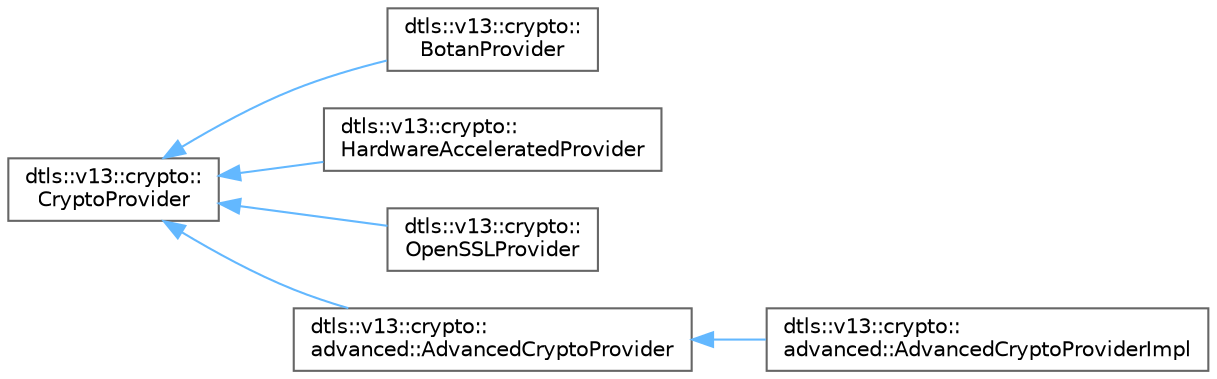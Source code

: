 digraph "Graphical Class Hierarchy"
{
 // LATEX_PDF_SIZE
  bgcolor="transparent";
  edge [fontname=Helvetica,fontsize=10,labelfontname=Helvetica,labelfontsize=10];
  node [fontname=Helvetica,fontsize=10,shape=box,height=0.2,width=0.4];
  rankdir="LR";
  Node0 [id="Node000000",label="dtls::v13::crypto::\lCryptoProvider",height=0.2,width=0.4,color="grey40", fillcolor="white", style="filled",URL="$classdtls_1_1v13_1_1crypto_1_1CryptoProvider.html",tooltip="Abstract base class for cryptographic providers."];
  Node0 -> Node1 [id="edge14_Node000000_Node000001",dir="back",color="steelblue1",style="solid",tooltip=" "];
  Node1 [id="Node000001",label="dtls::v13::crypto::\lBotanProvider",height=0.2,width=0.4,color="grey40", fillcolor="white", style="filled",URL="$classdtls_1_1v13_1_1crypto_1_1BotanProvider.html",tooltip="Botan-based cryptographic provider implementation."];
  Node0 -> Node2 [id="edge15_Node000000_Node000002",dir="back",color="steelblue1",style="solid",tooltip=" "];
  Node2 [id="Node000002",label="dtls::v13::crypto::\lHardwareAcceleratedProvider",height=0.2,width=0.4,color="grey40", fillcolor="white", style="filled",URL="$classdtls_1_1v13_1_1crypto_1_1HardwareAcceleratedProvider.html",tooltip="Hardware-accelerated crypto provider wrapper."];
  Node0 -> Node3 [id="edge16_Node000000_Node000003",dir="back",color="steelblue1",style="solid",tooltip=" "];
  Node3 [id="Node000003",label="dtls::v13::crypto::\lOpenSSLProvider",height=0.2,width=0.4,color="grey40", fillcolor="white", style="filled",URL="$classdtls_1_1v13_1_1crypto_1_1OpenSSLProvider.html",tooltip="OpenSSL-based cryptographic provider implementation."];
  Node0 -> Node4 [id="edge17_Node000000_Node000004",dir="back",color="steelblue1",style="solid",tooltip=" "];
  Node4 [id="Node000004",label="dtls::v13::crypto::\ladvanced::AdvancedCryptoProvider",height=0.2,width=0.4,color="grey40", fillcolor="white", style="filled",URL="$classdtls_1_1v13_1_1crypto_1_1advanced_1_1AdvancedCryptoProvider.html",tooltip="Advanced crypto provider interface."];
  Node4 -> Node5 [id="edge18_Node000004_Node000005",dir="back",color="steelblue1",style="solid",tooltip=" "];
  Node5 [id="Node000005",label="dtls::v13::crypto::\ladvanced::AdvancedCryptoProviderImpl",height=0.2,width=0.4,color="grey40", fillcolor="white", style="filled",URL="$classdtls_1_1v13_1_1crypto_1_1advanced_1_1AdvancedCryptoProviderImpl.html",tooltip="Advanced crypto provider implementation."];
}
